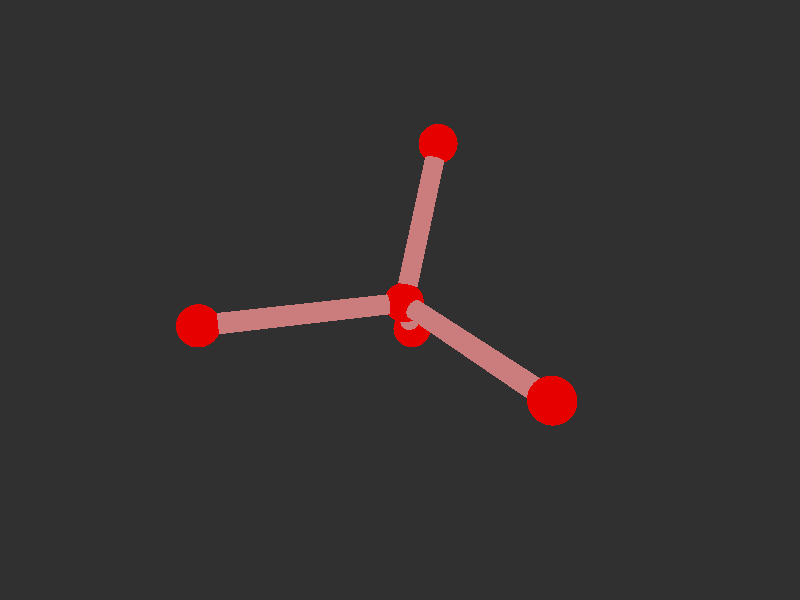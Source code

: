 #version 3.7; 
    global_settings { assumed_gamma 1.0 }
    

    camera {
    location  <20, 20, 20>
    right     x*image_width/image_height
    look_at   <0, 0, 0>
    angle 58
    }

    background { color rgb<1,1,1>*0.03 }


    light_source { <-20, 30, -25> color red 0.6 green 0.6 blue 0.6 }
    light_source { < 20, 30, -25> color red 0.6 green 0.6 blue 0.6 }
    
    #declare m = 1;
    union {

    union {
    sphere { m*<-1.0115182188768652,-1.0269673100865861,-0.7280505758807546>, 1 }        
    sphere {  m*<0.4213322141653759,-0.21376116959590183,9.135369727263713>, 1 }
    sphere {  m*<7.77668365216535,-0.3026814455902579,-5.444123562781623>, 1 }
    sphere {  m*<-6.1013078171271955,5.122546518138542,-3.3335393293888838>, 1}
    sphere { m*<-2.25921885307017,-3.6850704800601797,-1.3412991069748055>, 1 }    

        pigment { color rgb<0.8,0,0>  }
    finish { ambient 0.1 diffuse 0.7 phong 1 }
    }    
    union {
    cylinder { m*<0.4213322141653759,-0.21376116959590183,9.135369727263713>, <-1.0115182188768652,-1.0269673100865861,-0.7280505758807546>, 0.5 }
    cylinder { m*<7.77668365216535,-0.3026814455902579,-5.444123562781623>, <-1.0115182188768652,-1.0269673100865861,-0.7280505758807546>, 0.5}
    cylinder { m*<-6.1013078171271955,5.122546518138542,-3.3335393293888838>, <-1.0115182188768652,-1.0269673100865861,-0.7280505758807546>, 0.5 }
    cylinder {  m*<-2.25921885307017,-3.6850704800601797,-1.3412991069748055>, <-1.0115182188768652,-1.0269673100865861,-0.7280505758807546>, 0.5}

    pigment { color rgb<0.6,.2,.2>  }
    finish { ambient 0.1 diffuse 0.7 phong 1 }    
    }
    
    // rotate <0, 0, 0>
    }
    #version 3.7; 
    global_settings { assumed_gamma 1.0 }
    

    camera {
    location  <20, 20, 20>
    right     x*image_width/image_height
    look_at   <0, 0, 0>
    angle 58
    }

    background { color rgb<1,1,1>*0.03 }


    light_source { <-20, 30, -25> color red 0.6 green 0.6 blue 0.6 }
    light_source { < 20, 30, -25> color red 0.6 green 0.6 blue 0.6 }
    
    #declare m = 1;
    union {

    union {
    sphere { m*<-1.0115182188768652,-1.0269673100865861,-0.7280505758807546>, 1 }        
    sphere {  m*<0.4213322141653759,-0.21376116959590183,9.135369727263713>, 1 }
    sphere {  m*<7.77668365216535,-0.3026814455902579,-5.444123562781623>, 1 }
    sphere {  m*<-6.1013078171271955,5.122546518138542,-3.3335393293888838>, 1}
    sphere { m*<-2.25921885307017,-3.6850704800601797,-1.3412991069748055>, 1 }    

        pigment { color rgb<0.8,0,0>  }
    finish { ambient 0.1 diffuse 0.7 phong 1 }
    }    
    union {
    cylinder { m*<0.4213322141653759,-0.21376116959590183,9.135369727263713>, <-1.0115182188768652,-1.0269673100865861,-0.7280505758807546>, 0.5 }
    cylinder { m*<7.77668365216535,-0.3026814455902579,-5.444123562781623>, <-1.0115182188768652,-1.0269673100865861,-0.7280505758807546>, 0.5}
    cylinder { m*<-6.1013078171271955,5.122546518138542,-3.3335393293888838>, <-1.0115182188768652,-1.0269673100865861,-0.7280505758807546>, 0.5 }
    cylinder {  m*<-2.25921885307017,-3.6850704800601797,-1.3412991069748055>, <-1.0115182188768652,-1.0269673100865861,-0.7280505758807546>, 0.5}

    pigment { color rgb<0.6,.2,.2>  }
    finish { ambient 0.1 diffuse 0.7 phong 1 }    
    }
    
    // rotate <0, 0, 0>
    }
    